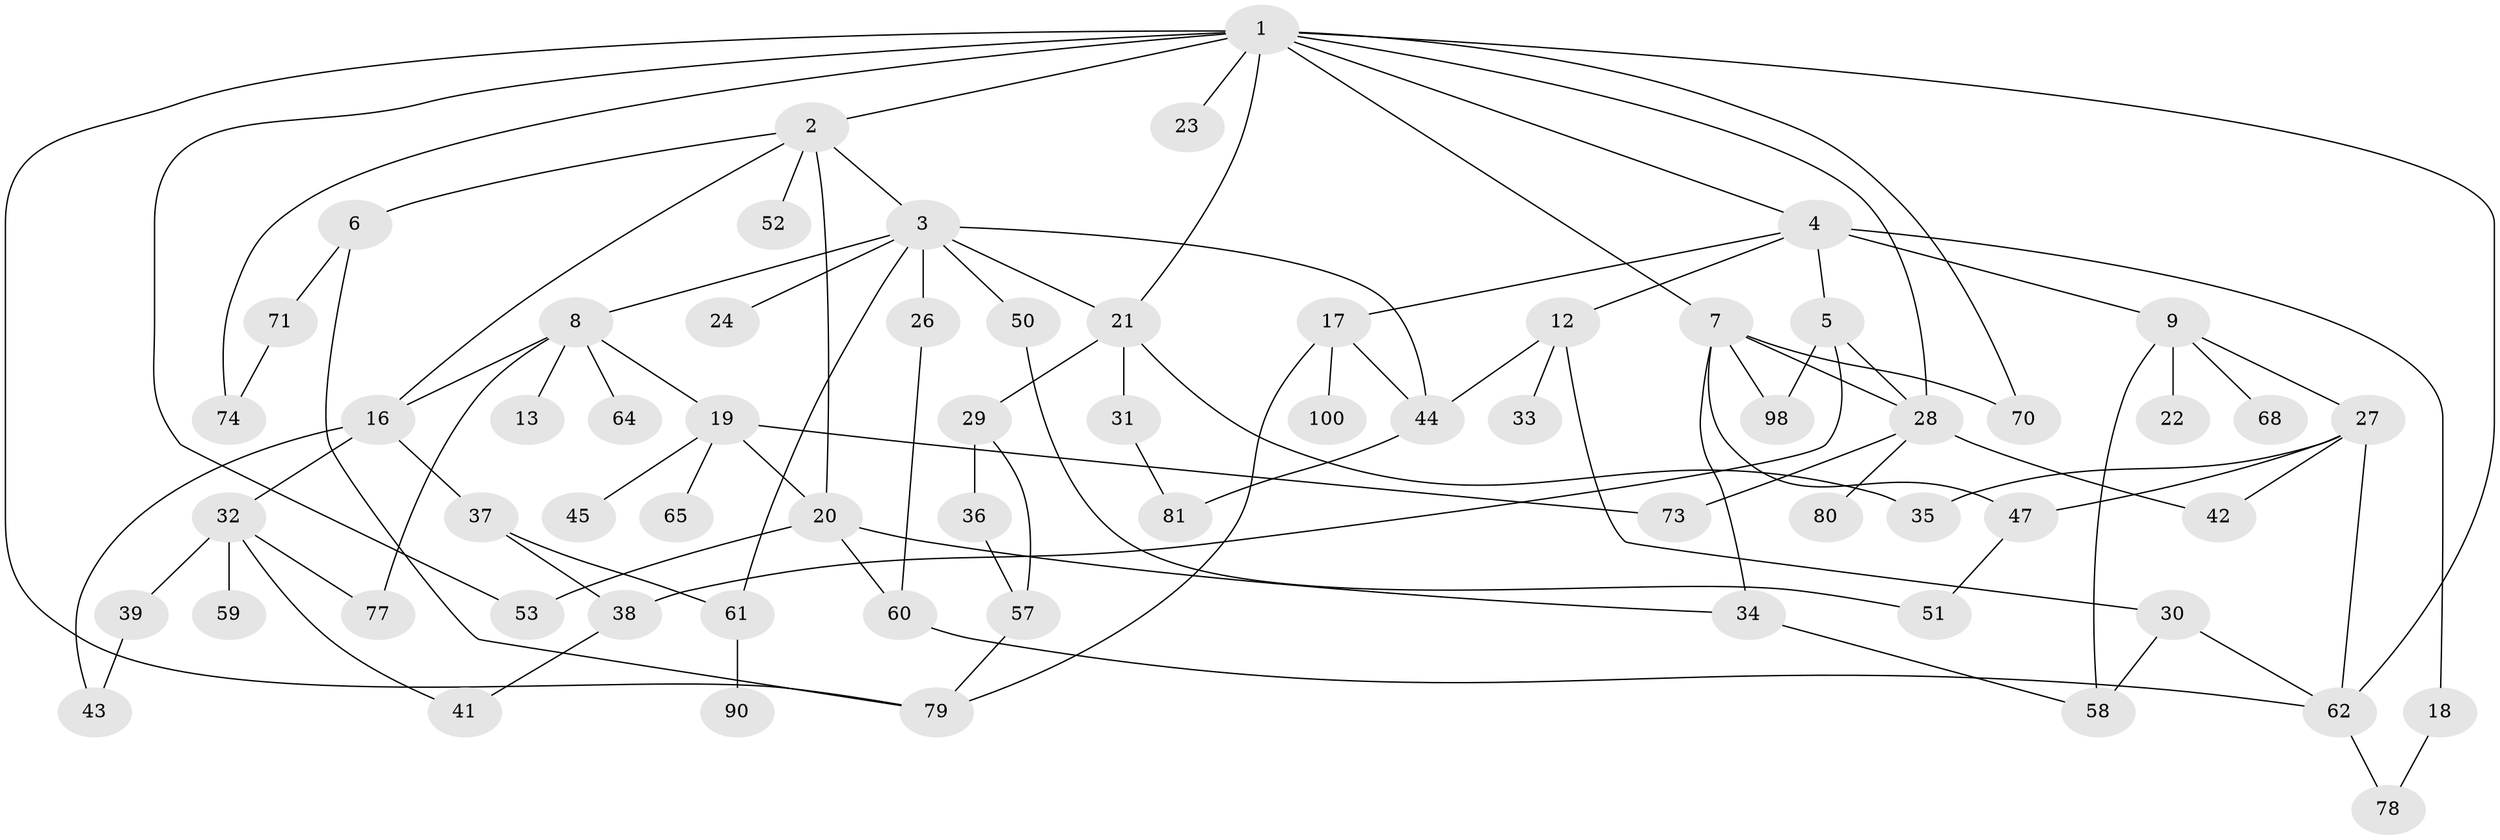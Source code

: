 // original degree distribution, {8: 0.00980392156862745, 6: 0.0392156862745098, 5: 0.06862745098039216, 3: 0.18627450980392157, 7: 0.00980392156862745, 2: 0.37254901960784315, 1: 0.20588235294117646, 4: 0.10784313725490197}
// Generated by graph-tools (version 1.1) at 2025/41/03/06/25 10:41:27]
// undirected, 65 vertices, 98 edges
graph export_dot {
graph [start="1"]
  node [color=gray90,style=filled];
  1 [super="+10"];
  2 [super="+49"];
  3 [super="+11"];
  4;
  5 [super="+91"];
  6 [super="+85"];
  7 [super="+14"];
  8 [super="+69"];
  9 [super="+46"];
  12 [super="+15"];
  13 [super="+89"];
  16 [super="+101"];
  17 [super="+76"];
  18 [super="+25"];
  19 [super="+40"];
  20 [super="+66"];
  21 [super="+63"];
  22;
  23;
  24;
  26;
  27 [super="+54"];
  28 [super="+48"];
  29 [super="+56"];
  30;
  31;
  32 [super="+83"];
  33;
  34;
  35;
  36;
  37;
  38 [super="+67"];
  39;
  41;
  42 [super="+72"];
  43;
  44 [super="+82"];
  45;
  47 [super="+55"];
  50;
  51 [super="+95"];
  52 [super="+93"];
  53;
  57 [super="+92"];
  58 [super="+88"];
  59;
  60;
  61 [super="+75"];
  62 [super="+99"];
  64;
  65;
  68;
  70 [super="+97"];
  71 [super="+87"];
  73 [super="+86"];
  74 [super="+96"];
  77;
  78 [super="+94"];
  79 [super="+102"];
  80;
  81 [super="+84"];
  90;
  98;
  100;
  1 -- 2;
  1 -- 4;
  1 -- 7;
  1 -- 23;
  1 -- 79;
  1 -- 21;
  1 -- 62;
  1 -- 53;
  1 -- 70;
  1 -- 28;
  1 -- 74;
  2 -- 3;
  2 -- 6;
  2 -- 16;
  2 -- 52;
  2 -- 20;
  3 -- 8;
  3 -- 24;
  3 -- 44;
  3 -- 50;
  3 -- 21;
  3 -- 26;
  3 -- 61;
  4 -- 5;
  4 -- 9;
  4 -- 12;
  4 -- 17;
  4 -- 18;
  5 -- 98;
  5 -- 28;
  5 -- 38;
  6 -- 71;
  6 -- 79;
  7 -- 47;
  7 -- 34;
  7 -- 98;
  7 -- 28;
  7 -- 70;
  8 -- 13;
  8 -- 19;
  8 -- 64;
  8 -- 77;
  8 -- 16;
  9 -- 22;
  9 -- 27;
  9 -- 68;
  9 -- 58;
  12 -- 30;
  12 -- 33;
  12 -- 44;
  16 -- 32;
  16 -- 37;
  16 -- 43;
  17 -- 100;
  17 -- 44;
  17 -- 79;
  18 -- 78;
  19 -- 20;
  19 -- 65;
  19 -- 45;
  19 -- 73;
  20 -- 53;
  20 -- 34;
  20 -- 60;
  21 -- 29;
  21 -- 31;
  21 -- 35;
  26 -- 60;
  27 -- 47;
  27 -- 62;
  27 -- 35;
  27 -- 42;
  28 -- 42;
  28 -- 80;
  28 -- 73;
  29 -- 36;
  29 -- 57 [weight=2];
  30 -- 58;
  30 -- 62;
  31 -- 81;
  32 -- 39;
  32 -- 59;
  32 -- 41;
  32 -- 77;
  34 -- 58;
  36 -- 57;
  37 -- 38;
  37 -- 61;
  38 -- 41;
  39 -- 43;
  44 -- 81;
  47 -- 51;
  50 -- 51;
  57 -- 79;
  60 -- 62;
  61 -- 90;
  62 -- 78;
  71 -- 74;
}
